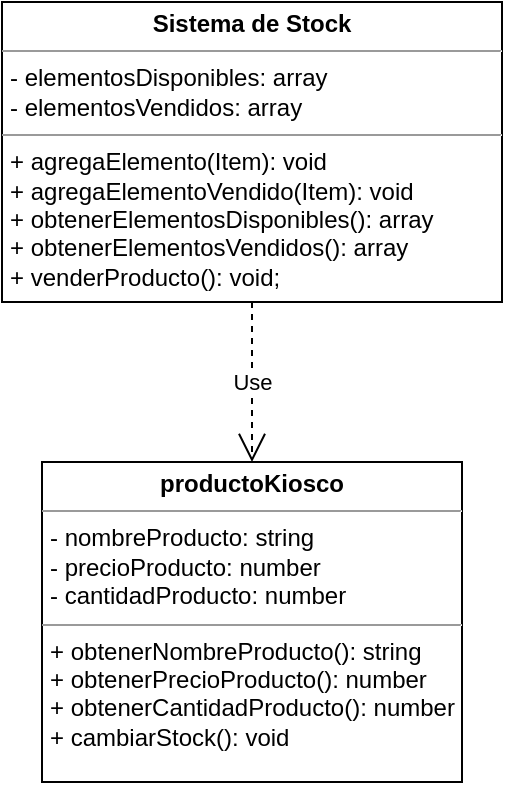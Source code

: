 <mxfile>
    <diagram id="U7UmnkF5o7upcPSEwej6" name="Page-1">
        <mxGraphModel dx="1130" dy="570" grid="1" gridSize="10" guides="1" tooltips="1" connect="1" arrows="1" fold="1" page="1" pageScale="1" pageWidth="850" pageHeight="1100" math="0" shadow="0">
            <root>
                <mxCell id="0"/>
                <mxCell id="1" parent="0"/>
                <mxCell id="2" value="&lt;p style=&quot;margin:0px;margin-top:4px;text-align:center;&quot;&gt;&lt;b&gt;Sistema de Stock&lt;/b&gt;&lt;/p&gt;&lt;hr size=&quot;1&quot;&gt;&lt;p style=&quot;margin:0px;margin-left:4px;&quot;&gt;- elementosDisponibles: array&amp;nbsp;&lt;/p&gt;&lt;p style=&quot;margin:0px;margin-left:4px;&quot;&gt;- elementosVendidos: array&lt;/p&gt;&lt;hr size=&quot;1&quot;&gt;&lt;p style=&quot;margin:0px;margin-left:4px;&quot;&gt;+ agregaElemento(Item): void&lt;/p&gt;&lt;p style=&quot;margin:0px;margin-left:4px;&quot;&gt;+ agregaElementoVendido(Item): void&lt;/p&gt;&lt;p style=&quot;margin:0px;margin-left:4px;&quot;&gt;+ obtenerElementosDisponibles(): array&lt;/p&gt;&lt;p style=&quot;margin:0px;margin-left:4px;&quot;&gt;+ obtenerElementosVendidos(): array&lt;/p&gt;&lt;p style=&quot;margin:0px;margin-left:4px;&quot;&gt;+ venderProducto(): void;&lt;/p&gt;" style="verticalAlign=top;align=left;overflow=fill;fontSize=12;fontFamily=Helvetica;html=1;" parent="1" vertex="1">
                    <mxGeometry x="330" y="310" width="250" height="150" as="geometry"/>
                </mxCell>
                <mxCell id="7" value="&lt;p style=&quot;margin:0px;margin-top:4px;text-align:center;&quot;&gt;&lt;b&gt;productoKiosco&lt;/b&gt;&lt;/p&gt;&lt;hr size=&quot;1&quot;&gt;&lt;p style=&quot;margin:0px;margin-left:4px;&quot;&gt;- nombreProducto: string&lt;/p&gt;&lt;p style=&quot;margin:0px;margin-left:4px;&quot;&gt;- precioProducto: number&lt;/p&gt;&lt;p style=&quot;margin:0px;margin-left:4px;&quot;&gt;- cantidadProducto: number&lt;/p&gt;&lt;hr size=&quot;1&quot;&gt;&lt;p style=&quot;margin:0px;margin-left:4px;&quot;&gt;+ obtenerNombreProducto(): string&lt;/p&gt;&lt;p style=&quot;margin:0px;margin-left:4px;&quot;&gt;+ obtenerPrecioProducto(): number&lt;/p&gt;&lt;p style=&quot;margin:0px;margin-left:4px;&quot;&gt;+ obtenerCantidadProducto(): number&lt;/p&gt;&lt;p style=&quot;margin:0px;margin-left:4px;&quot;&gt;+ cambiarStock(): void&lt;/p&gt;" style="verticalAlign=top;align=left;overflow=fill;fontSize=12;fontFamily=Helvetica;html=1;" parent="1" vertex="1">
                    <mxGeometry x="350" y="540" width="210" height="160" as="geometry"/>
                </mxCell>
                <mxCell id="9" value="Use" style="endArrow=open;endSize=12;dashed=1;html=1;entryX=0.5;entryY=0;entryDx=0;entryDy=0;exitX=0.5;exitY=1;exitDx=0;exitDy=0;" parent="1" source="2" target="7" edge="1">
                    <mxGeometry width="160" relative="1" as="geometry">
                        <mxPoint x="340" y="510" as="sourcePoint"/>
                        <mxPoint x="810" y="430" as="targetPoint"/>
                    </mxGeometry>
                </mxCell>
            </root>
        </mxGraphModel>
    </diagram>
</mxfile>